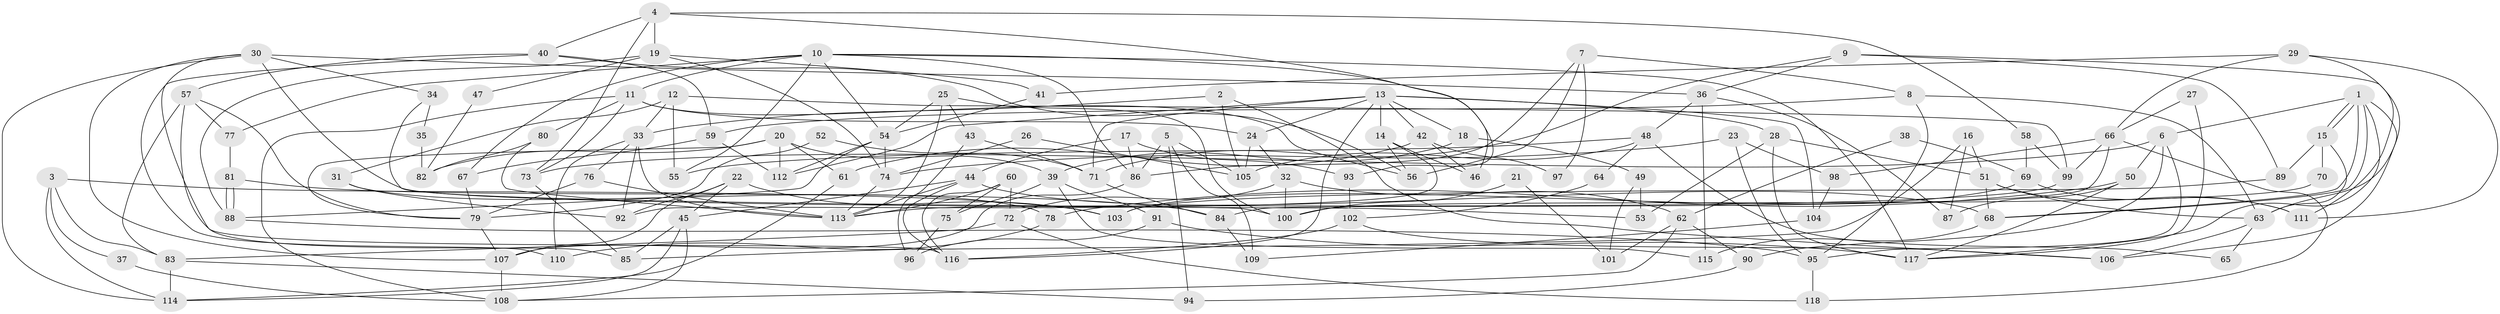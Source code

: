 // coarse degree distribution, {8: 0.07792207792207792, 7: 0.07792207792207792, 6: 0.15584415584415584, 5: 0.19480519480519481, 9: 0.012987012987012988, 11: 0.012987012987012988, 4: 0.19480519480519481, 3: 0.16883116883116883, 2: 0.09090909090909091, 10: 0.012987012987012988}
// Generated by graph-tools (version 1.1) at 2025/24/03/03/25 07:24:01]
// undirected, 118 vertices, 236 edges
graph export_dot {
graph [start="1"]
  node [color=gray90,style=filled];
  1;
  2;
  3;
  4;
  5;
  6;
  7;
  8;
  9;
  10;
  11;
  12;
  13;
  14;
  15;
  16;
  17;
  18;
  19;
  20;
  21;
  22;
  23;
  24;
  25;
  26;
  27;
  28;
  29;
  30;
  31;
  32;
  33;
  34;
  35;
  36;
  37;
  38;
  39;
  40;
  41;
  42;
  43;
  44;
  45;
  46;
  47;
  48;
  49;
  50;
  51;
  52;
  53;
  54;
  55;
  56;
  57;
  58;
  59;
  60;
  61;
  62;
  63;
  64;
  65;
  66;
  67;
  68;
  69;
  70;
  71;
  72;
  73;
  74;
  75;
  76;
  77;
  78;
  79;
  80;
  81;
  82;
  83;
  84;
  85;
  86;
  87;
  88;
  89;
  90;
  91;
  92;
  93;
  94;
  95;
  96;
  97;
  98;
  99;
  100;
  101;
  102;
  103;
  104;
  105;
  106;
  107;
  108;
  109;
  110;
  111;
  112;
  113;
  114;
  115;
  116;
  117;
  118;
  1 -- 68;
  1 -- 68;
  1 -- 15;
  1 -- 15;
  1 -- 6;
  1 -- 106;
  1 -- 117;
  2 -- 33;
  2 -- 106;
  2 -- 105;
  3 -- 103;
  3 -- 114;
  3 -- 37;
  3 -- 83;
  4 -- 93;
  4 -- 19;
  4 -- 40;
  4 -- 58;
  4 -- 73;
  5 -- 109;
  5 -- 105;
  5 -- 86;
  5 -- 94;
  6 -- 95;
  6 -- 50;
  6 -- 73;
  6 -- 90;
  7 -- 56;
  7 -- 86;
  7 -- 8;
  7 -- 97;
  8 -- 59;
  8 -- 63;
  8 -- 95;
  9 -- 111;
  9 -- 89;
  9 -- 36;
  9 -- 71;
  10 -- 67;
  10 -- 11;
  10 -- 46;
  10 -- 54;
  10 -- 55;
  10 -- 77;
  10 -- 86;
  10 -- 117;
  11 -- 56;
  11 -- 73;
  11 -- 24;
  11 -- 80;
  11 -- 108;
  12 -- 31;
  12 -- 55;
  12 -- 33;
  12 -- 99;
  13 -- 71;
  13 -- 24;
  13 -- 14;
  13 -- 18;
  13 -- 28;
  13 -- 42;
  13 -- 104;
  13 -- 112;
  13 -- 116;
  14 -- 46;
  14 -- 56;
  14 -- 92;
  15 -- 63;
  15 -- 70;
  15 -- 89;
  16 -- 85;
  16 -- 87;
  16 -- 51;
  17 -- 86;
  17 -- 44;
  17 -- 93;
  18 -- 39;
  18 -- 49;
  19 -- 74;
  19 -- 41;
  19 -- 47;
  19 -- 88;
  20 -- 112;
  20 -- 79;
  20 -- 39;
  20 -- 61;
  20 -- 82;
  21 -- 101;
  21 -- 100;
  22 -- 45;
  22 -- 92;
  22 -- 103;
  22 -- 107;
  23 -- 74;
  23 -- 95;
  23 -- 98;
  24 -- 32;
  24 -- 105;
  25 -- 113;
  25 -- 54;
  25 -- 43;
  25 -- 100;
  26 -- 74;
  26 -- 105;
  27 -- 66;
  27 -- 117;
  28 -- 117;
  28 -- 51;
  28 -- 53;
  29 -- 63;
  29 -- 66;
  29 -- 41;
  29 -- 111;
  30 -- 107;
  30 -- 36;
  30 -- 34;
  30 -- 53;
  30 -- 114;
  30 -- 116;
  31 -- 78;
  31 -- 92;
  32 -- 72;
  32 -- 62;
  32 -- 100;
  33 -- 113;
  33 -- 76;
  33 -- 92;
  33 -- 110;
  34 -- 100;
  34 -- 35;
  35 -- 82;
  36 -- 115;
  36 -- 48;
  36 -- 87;
  37 -- 108;
  38 -- 62;
  38 -- 69;
  39 -- 91;
  39 -- 75;
  39 -- 115;
  40 -- 57;
  40 -- 56;
  40 -- 59;
  40 -- 110;
  41 -- 54;
  42 -- 61;
  42 -- 46;
  42 -- 97;
  43 -- 71;
  43 -- 96;
  44 -- 116;
  44 -- 68;
  44 -- 45;
  44 -- 113;
  45 -- 108;
  45 -- 85;
  45 -- 114;
  47 -- 82;
  48 -- 105;
  48 -- 55;
  48 -- 64;
  48 -- 65;
  49 -- 53;
  49 -- 101;
  50 -- 117;
  50 -- 78;
  50 -- 87;
  51 -- 63;
  51 -- 68;
  51 -- 111;
  52 -- 79;
  52 -- 71;
  54 -- 88;
  54 -- 74;
  54 -- 112;
  57 -- 85;
  57 -- 83;
  57 -- 77;
  57 -- 79;
  58 -- 99;
  58 -- 69;
  59 -- 112;
  59 -- 67;
  60 -- 116;
  60 -- 113;
  60 -- 72;
  60 -- 75;
  61 -- 114;
  62 -- 90;
  62 -- 108;
  62 -- 101;
  63 -- 65;
  63 -- 106;
  64 -- 102;
  66 -- 99;
  66 -- 118;
  66 -- 84;
  66 -- 98;
  67 -- 79;
  68 -- 115;
  69 -- 111;
  69 -- 103;
  70 -- 100;
  71 -- 84;
  72 -- 83;
  72 -- 118;
  73 -- 85;
  74 -- 113;
  75 -- 96;
  76 -- 79;
  76 -- 113;
  77 -- 81;
  78 -- 110;
  79 -- 107;
  80 -- 113;
  80 -- 82;
  81 -- 88;
  81 -- 88;
  81 -- 84;
  83 -- 114;
  83 -- 94;
  84 -- 109;
  86 -- 107;
  88 -- 95;
  89 -- 103;
  90 -- 94;
  91 -- 117;
  91 -- 96;
  93 -- 102;
  95 -- 118;
  98 -- 104;
  99 -- 113;
  102 -- 106;
  102 -- 116;
  104 -- 109;
  107 -- 108;
}

